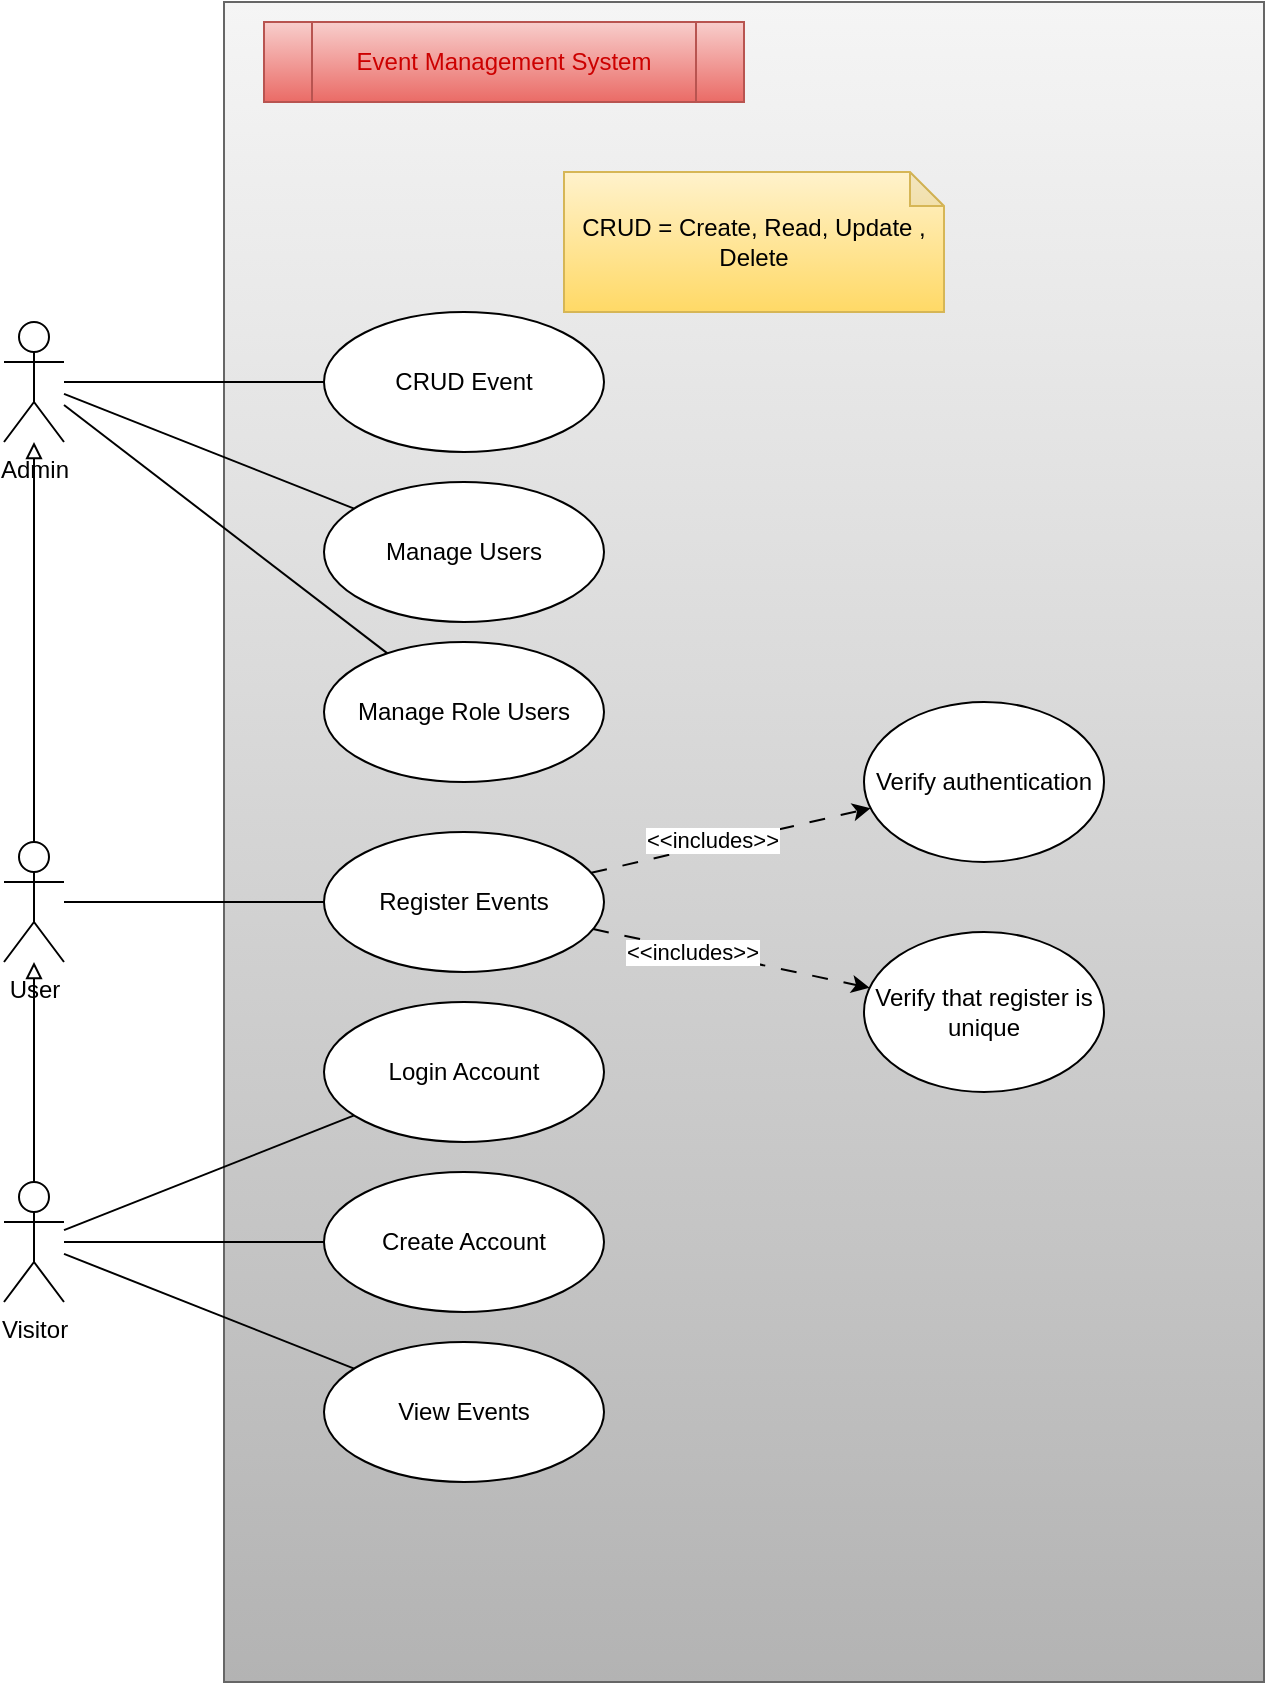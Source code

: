 <mxfile version="28.2.5">
  <diagram name="Page-1" id="OtsYbrEDlm5dJwU__Ucc">
    <mxGraphModel dx="1426" dy="751" grid="1" gridSize="10" guides="1" tooltips="1" connect="1" arrows="1" fold="1" page="1" pageScale="1" pageWidth="827" pageHeight="1169" math="0" shadow="0">
      <root>
        <mxCell id="0" />
        <mxCell id="1" parent="0" />
        <mxCell id="xJYlxaXcVIHrAF7KB5w9-1" value="" style="rounded=0;whiteSpace=wrap;html=1;fillColor=#f5f5f5;gradientColor=#b3b3b3;strokeColor=#666666;" vertex="1" parent="1">
          <mxGeometry x="200" y="40" width="520" height="840" as="geometry" />
        </mxCell>
        <mxCell id="xJYlxaXcVIHrAF7KB5w9-2" value="&lt;font style=&quot;color: rgb(204, 0, 0);&quot;&gt;Event Management System&lt;/font&gt;" style="shape=process;whiteSpace=wrap;html=1;backgroundOutline=1;fillColor=#f8cecc;strokeColor=#b85450;gradientColor=#ea6b66;" vertex="1" parent="1">
          <mxGeometry x="220" y="50" width="240" height="40" as="geometry" />
        </mxCell>
        <mxCell id="xJYlxaXcVIHrAF7KB5w9-3" value="Admin" style="shape=umlActor;verticalLabelPosition=bottom;verticalAlign=top;html=1;outlineConnect=0;" vertex="1" parent="1">
          <mxGeometry x="90" y="200" width="30" height="60" as="geometry" />
        </mxCell>
        <mxCell id="xJYlxaXcVIHrAF7KB5w9-6" style="edgeStyle=orthogonalEdgeStyle;rounded=0;orthogonalLoop=1;jettySize=auto;html=1;endArrow=block;endFill=0;" edge="1" parent="1" source="xJYlxaXcVIHrAF7KB5w9-4" target="xJYlxaXcVIHrAF7KB5w9-3">
          <mxGeometry relative="1" as="geometry" />
        </mxCell>
        <mxCell id="xJYlxaXcVIHrAF7KB5w9-12" style="rounded=0;orthogonalLoop=1;jettySize=auto;html=1;endArrow=none;endFill=0;" edge="1" parent="1" source="xJYlxaXcVIHrAF7KB5w9-15" target="xJYlxaXcVIHrAF7KB5w9-11">
          <mxGeometry relative="1" as="geometry" />
        </mxCell>
        <mxCell id="xJYlxaXcVIHrAF7KB5w9-13" style="rounded=0;orthogonalLoop=1;jettySize=auto;html=1;endArrow=none;endFill=0;" edge="1" parent="1" source="xJYlxaXcVIHrAF7KB5w9-15" target="xJYlxaXcVIHrAF7KB5w9-10">
          <mxGeometry relative="1" as="geometry" />
        </mxCell>
        <mxCell id="xJYlxaXcVIHrAF7KB5w9-4" value="User" style="shape=umlActor;verticalLabelPosition=bottom;verticalAlign=top;html=1;outlineConnect=0;" vertex="1" parent="1">
          <mxGeometry x="90" y="460" width="30" height="60" as="geometry" />
        </mxCell>
        <mxCell id="xJYlxaXcVIHrAF7KB5w9-18" style="rounded=0;orthogonalLoop=1;jettySize=auto;html=1;endArrow=none;endFill=0;" edge="1" parent="1" source="xJYlxaXcVIHrAF7KB5w9-7" target="xJYlxaXcVIHrAF7KB5w9-3">
          <mxGeometry relative="1" as="geometry" />
        </mxCell>
        <mxCell id="xJYlxaXcVIHrAF7KB5w9-7" value="CRUD Event" style="ellipse;whiteSpace=wrap;html=1;" vertex="1" parent="1">
          <mxGeometry x="250" y="195" width="140" height="70" as="geometry" />
        </mxCell>
        <mxCell id="xJYlxaXcVIHrAF7KB5w9-27" style="rounded=0;orthogonalLoop=1;jettySize=auto;html=1;endArrow=none;endFill=0;" edge="1" parent="1" source="xJYlxaXcVIHrAF7KB5w9-8" target="xJYlxaXcVIHrAF7KB5w9-3">
          <mxGeometry relative="1" as="geometry" />
        </mxCell>
        <mxCell id="xJYlxaXcVIHrAF7KB5w9-8" value="Manage Users" style="ellipse;whiteSpace=wrap;html=1;" vertex="1" parent="1">
          <mxGeometry x="250" y="280" width="140" height="70" as="geometry" />
        </mxCell>
        <mxCell id="xJYlxaXcVIHrAF7KB5w9-20" style="rounded=0;orthogonalLoop=1;jettySize=auto;html=1;endArrow=none;endFill=0;" edge="1" parent="1" source="xJYlxaXcVIHrAF7KB5w9-9" target="xJYlxaXcVIHrAF7KB5w9-4">
          <mxGeometry relative="1" as="geometry" />
        </mxCell>
        <mxCell id="xJYlxaXcVIHrAF7KB5w9-22" style="rounded=0;orthogonalLoop=1;jettySize=auto;html=1;endArrow=classic;endFill=1;dashed=1;dashPattern=8 8;" edge="1" parent="1" source="xJYlxaXcVIHrAF7KB5w9-9" target="xJYlxaXcVIHrAF7KB5w9-21">
          <mxGeometry relative="1" as="geometry" />
        </mxCell>
        <mxCell id="xJYlxaXcVIHrAF7KB5w9-23" value="&amp;lt;&amp;lt;includes&amp;gt;&amp;gt;" style="edgeLabel;html=1;align=center;verticalAlign=middle;resizable=0;points=[];" vertex="1" connectable="0" parent="xJYlxaXcVIHrAF7KB5w9-22">
          <mxGeometry x="-0.129" y="2" relative="1" as="geometry">
            <mxPoint y="-1" as="offset" />
          </mxGeometry>
        </mxCell>
        <mxCell id="xJYlxaXcVIHrAF7KB5w9-25" style="rounded=0;orthogonalLoop=1;jettySize=auto;html=1;dashed=1;dashPattern=8 8;" edge="1" parent="1" source="xJYlxaXcVIHrAF7KB5w9-9" target="xJYlxaXcVIHrAF7KB5w9-24">
          <mxGeometry relative="1" as="geometry" />
        </mxCell>
        <mxCell id="xJYlxaXcVIHrAF7KB5w9-26" value="&amp;lt;&amp;lt;includes&amp;gt;&amp;gt;" style="edgeLabel;html=1;align=center;verticalAlign=middle;resizable=0;points=[];" vertex="1" connectable="0" parent="xJYlxaXcVIHrAF7KB5w9-25">
          <mxGeometry x="-0.282" y="-1" relative="1" as="geometry">
            <mxPoint as="offset" />
          </mxGeometry>
        </mxCell>
        <mxCell id="xJYlxaXcVIHrAF7KB5w9-9" value="Register Events" style="ellipse;whiteSpace=wrap;html=1;" vertex="1" parent="1">
          <mxGeometry x="250" y="455" width="140" height="70" as="geometry" />
        </mxCell>
        <mxCell id="xJYlxaXcVIHrAF7KB5w9-10" value="Login Account" style="ellipse;whiteSpace=wrap;html=1;" vertex="1" parent="1">
          <mxGeometry x="250" y="540" width="140" height="70" as="geometry" />
        </mxCell>
        <mxCell id="xJYlxaXcVIHrAF7KB5w9-11" value="Create Account" style="ellipse;whiteSpace=wrap;html=1;" vertex="1" parent="1">
          <mxGeometry x="250" y="625" width="140" height="70" as="geometry" />
        </mxCell>
        <mxCell id="xJYlxaXcVIHrAF7KB5w9-17" style="rounded=0;orthogonalLoop=1;jettySize=auto;html=1;endArrow=none;endFill=0;" edge="1" parent="1" source="xJYlxaXcVIHrAF7KB5w9-14" target="xJYlxaXcVIHrAF7KB5w9-15">
          <mxGeometry relative="1" as="geometry" />
        </mxCell>
        <mxCell id="xJYlxaXcVIHrAF7KB5w9-14" value="View Events" style="ellipse;whiteSpace=wrap;html=1;" vertex="1" parent="1">
          <mxGeometry x="250" y="710" width="140" height="70" as="geometry" />
        </mxCell>
        <mxCell id="xJYlxaXcVIHrAF7KB5w9-16" style="edgeStyle=orthogonalEdgeStyle;rounded=0;orthogonalLoop=1;jettySize=auto;html=1;endArrow=block;endFill=0;" edge="1" parent="1" source="xJYlxaXcVIHrAF7KB5w9-15" target="xJYlxaXcVIHrAF7KB5w9-4">
          <mxGeometry relative="1" as="geometry" />
        </mxCell>
        <mxCell id="xJYlxaXcVIHrAF7KB5w9-15" value="Visitor" style="shape=umlActor;verticalLabelPosition=bottom;verticalAlign=top;html=1;outlineConnect=0;" vertex="1" parent="1">
          <mxGeometry x="90" y="630" width="30" height="60" as="geometry" />
        </mxCell>
        <mxCell id="xJYlxaXcVIHrAF7KB5w9-19" value="CRUD = Create, Read, Update , Delete" style="shape=note;whiteSpace=wrap;html=1;backgroundOutline=1;darkOpacity=0.05;fillColor=#fff2cc;gradientColor=#ffd966;strokeColor=#d6b656;size=17;" vertex="1" parent="1">
          <mxGeometry x="370" y="125" width="190" height="70" as="geometry" />
        </mxCell>
        <mxCell id="xJYlxaXcVIHrAF7KB5w9-21" value="Verify authentication" style="ellipse;whiteSpace=wrap;html=1;" vertex="1" parent="1">
          <mxGeometry x="520" y="390" width="120" height="80" as="geometry" />
        </mxCell>
        <mxCell id="xJYlxaXcVIHrAF7KB5w9-24" value="Verify that register is unique" style="ellipse;whiteSpace=wrap;html=1;" vertex="1" parent="1">
          <mxGeometry x="520" y="505" width="120" height="80" as="geometry" />
        </mxCell>
        <mxCell id="xJYlxaXcVIHrAF7KB5w9-29" style="rounded=0;orthogonalLoop=1;jettySize=auto;html=1;endArrow=none;endFill=0;" edge="1" parent="1" source="xJYlxaXcVIHrAF7KB5w9-28" target="xJYlxaXcVIHrAF7KB5w9-3">
          <mxGeometry relative="1" as="geometry" />
        </mxCell>
        <mxCell id="xJYlxaXcVIHrAF7KB5w9-28" value="Manage Role Users" style="ellipse;whiteSpace=wrap;html=1;" vertex="1" parent="1">
          <mxGeometry x="250" y="360" width="140" height="70" as="geometry" />
        </mxCell>
      </root>
    </mxGraphModel>
  </diagram>
</mxfile>
